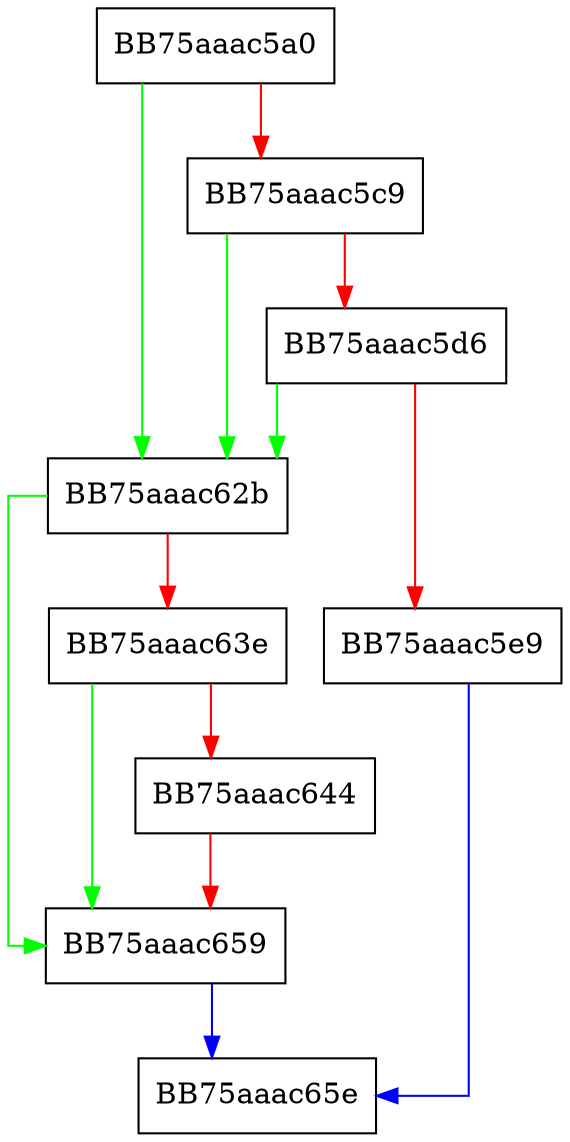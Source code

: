 digraph CreateRegKey {
  node [shape="box"];
  graph [splines=ortho];
  BB75aaac5a0 -> BB75aaac62b [color="green"];
  BB75aaac5a0 -> BB75aaac5c9 [color="red"];
  BB75aaac5c9 -> BB75aaac62b [color="green"];
  BB75aaac5c9 -> BB75aaac5d6 [color="red"];
  BB75aaac5d6 -> BB75aaac62b [color="green"];
  BB75aaac5d6 -> BB75aaac5e9 [color="red"];
  BB75aaac5e9 -> BB75aaac65e [color="blue"];
  BB75aaac62b -> BB75aaac659 [color="green"];
  BB75aaac62b -> BB75aaac63e [color="red"];
  BB75aaac63e -> BB75aaac659 [color="green"];
  BB75aaac63e -> BB75aaac644 [color="red"];
  BB75aaac644 -> BB75aaac659 [color="red"];
  BB75aaac659 -> BB75aaac65e [color="blue"];
}